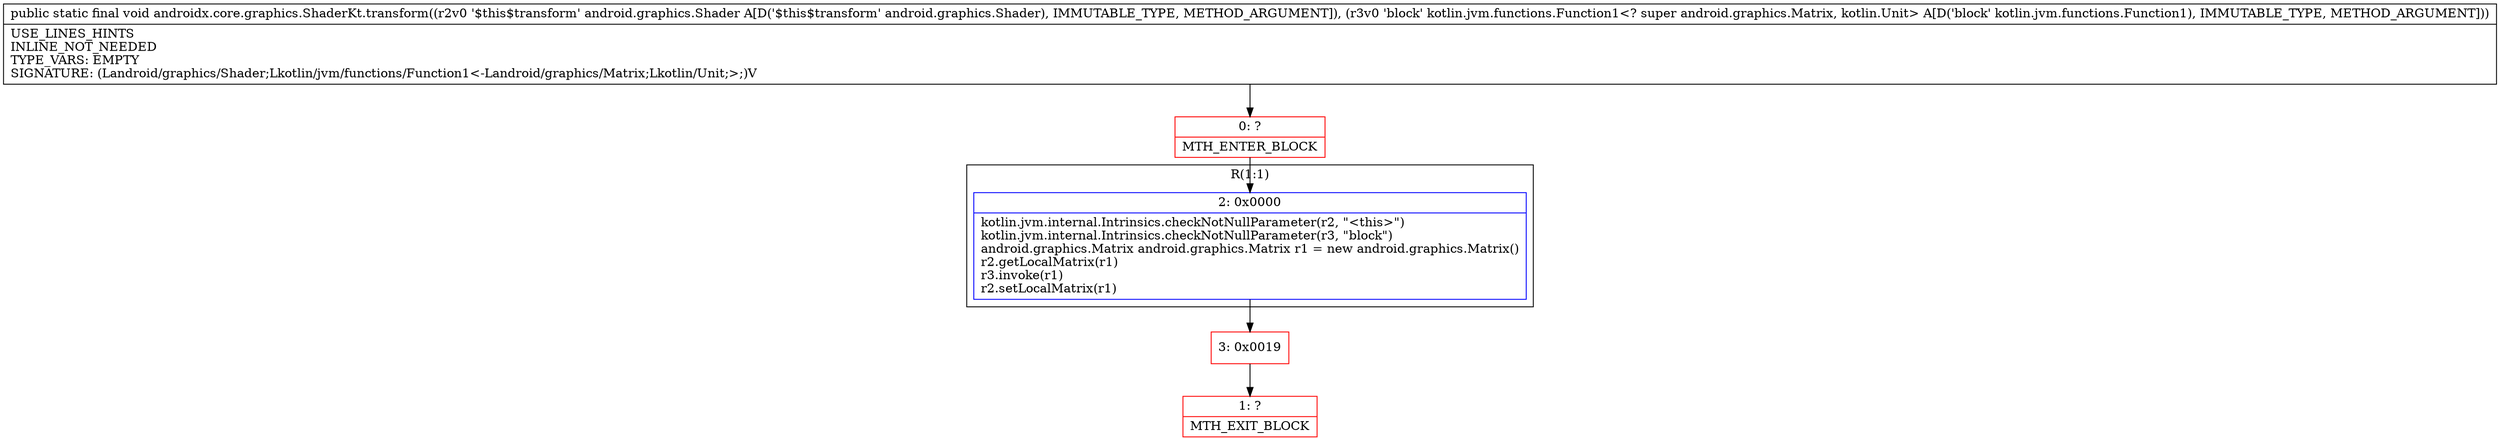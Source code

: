 digraph "CFG forandroidx.core.graphics.ShaderKt.transform(Landroid\/graphics\/Shader;Lkotlin\/jvm\/functions\/Function1;)V" {
subgraph cluster_Region_1039564825 {
label = "R(1:1)";
node [shape=record,color=blue];
Node_2 [shape=record,label="{2\:\ 0x0000|kotlin.jvm.internal.Intrinsics.checkNotNullParameter(r2, \"\<this\>\")\lkotlin.jvm.internal.Intrinsics.checkNotNullParameter(r3, \"block\")\landroid.graphics.Matrix android.graphics.Matrix r1 = new android.graphics.Matrix()\lr2.getLocalMatrix(r1)\lr3.invoke(r1)\lr2.setLocalMatrix(r1)\l}"];
}
Node_0 [shape=record,color=red,label="{0\:\ ?|MTH_ENTER_BLOCK\l}"];
Node_3 [shape=record,color=red,label="{3\:\ 0x0019}"];
Node_1 [shape=record,color=red,label="{1\:\ ?|MTH_EXIT_BLOCK\l}"];
MethodNode[shape=record,label="{public static final void androidx.core.graphics.ShaderKt.transform((r2v0 '$this$transform' android.graphics.Shader A[D('$this$transform' android.graphics.Shader), IMMUTABLE_TYPE, METHOD_ARGUMENT]), (r3v0 'block' kotlin.jvm.functions.Function1\<? super android.graphics.Matrix, kotlin.Unit\> A[D('block' kotlin.jvm.functions.Function1), IMMUTABLE_TYPE, METHOD_ARGUMENT]))  | USE_LINES_HINTS\lINLINE_NOT_NEEDED\lTYPE_VARS: EMPTY\lSIGNATURE: (Landroid\/graphics\/Shader;Lkotlin\/jvm\/functions\/Function1\<\-Landroid\/graphics\/Matrix;Lkotlin\/Unit;\>;)V\l}"];
MethodNode -> Node_0;Node_2 -> Node_3;
Node_0 -> Node_2;
Node_3 -> Node_1;
}

